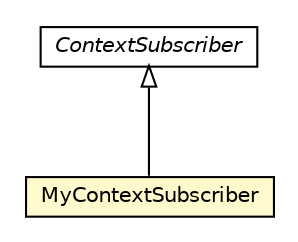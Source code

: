 #!/usr/local/bin/dot
#
# Class diagram 
# Generated by UMLGraph version R5_6-24-gf6e263 (http://www.umlgraph.org/)
#

digraph G {
	edge [fontname="Helvetica",fontsize=10,labelfontname="Helvetica",labelfontsize=10];
	node [fontname="Helvetica",fontsize=10,shape=plaintext];
	nodesep=0.25;
	ranksep=0.5;
	// org.universAAL.tutorials.context.bus.subscriber.MyContextSubscriber
	c16386 [label=<<table title="org.universAAL.tutorials.context.bus.subscriber.MyContextSubscriber" border="0" cellborder="1" cellspacing="0" cellpadding="2" port="p" bgcolor="lemonChiffon" href="./MyContextSubscriber.html">
		<tr><td><table border="0" cellspacing="0" cellpadding="1">
<tr><td align="center" balign="center"> MyContextSubscriber </td></tr>
		</table></td></tr>
		</table>>, URL="./MyContextSubscriber.html", fontname="Helvetica", fontcolor="black", fontsize=10.0];
	//org.universAAL.tutorials.context.bus.subscriber.MyContextSubscriber extends org.universAAL.middleware.context.ContextSubscriber
	c16396:p -> c16386:p [dir=back,arrowtail=empty];
	// org.universAAL.middleware.context.ContextSubscriber
	c16396 [label=<<table title="org.universAAL.middleware.context.ContextSubscriber" border="0" cellborder="1" cellspacing="0" cellpadding="2" port="p" href="http://java.sun.com/j2se/1.4.2/docs/api/org/universAAL/middleware/context/ContextSubscriber.html">
		<tr><td><table border="0" cellspacing="0" cellpadding="1">
<tr><td align="center" balign="center"><font face="Helvetica-Oblique"> ContextSubscriber </font></td></tr>
		</table></td></tr>
		</table>>, URL="http://java.sun.com/j2se/1.4.2/docs/api/org/universAAL/middleware/context/ContextSubscriber.html", fontname="Helvetica", fontcolor="black", fontsize=10.0];
}

